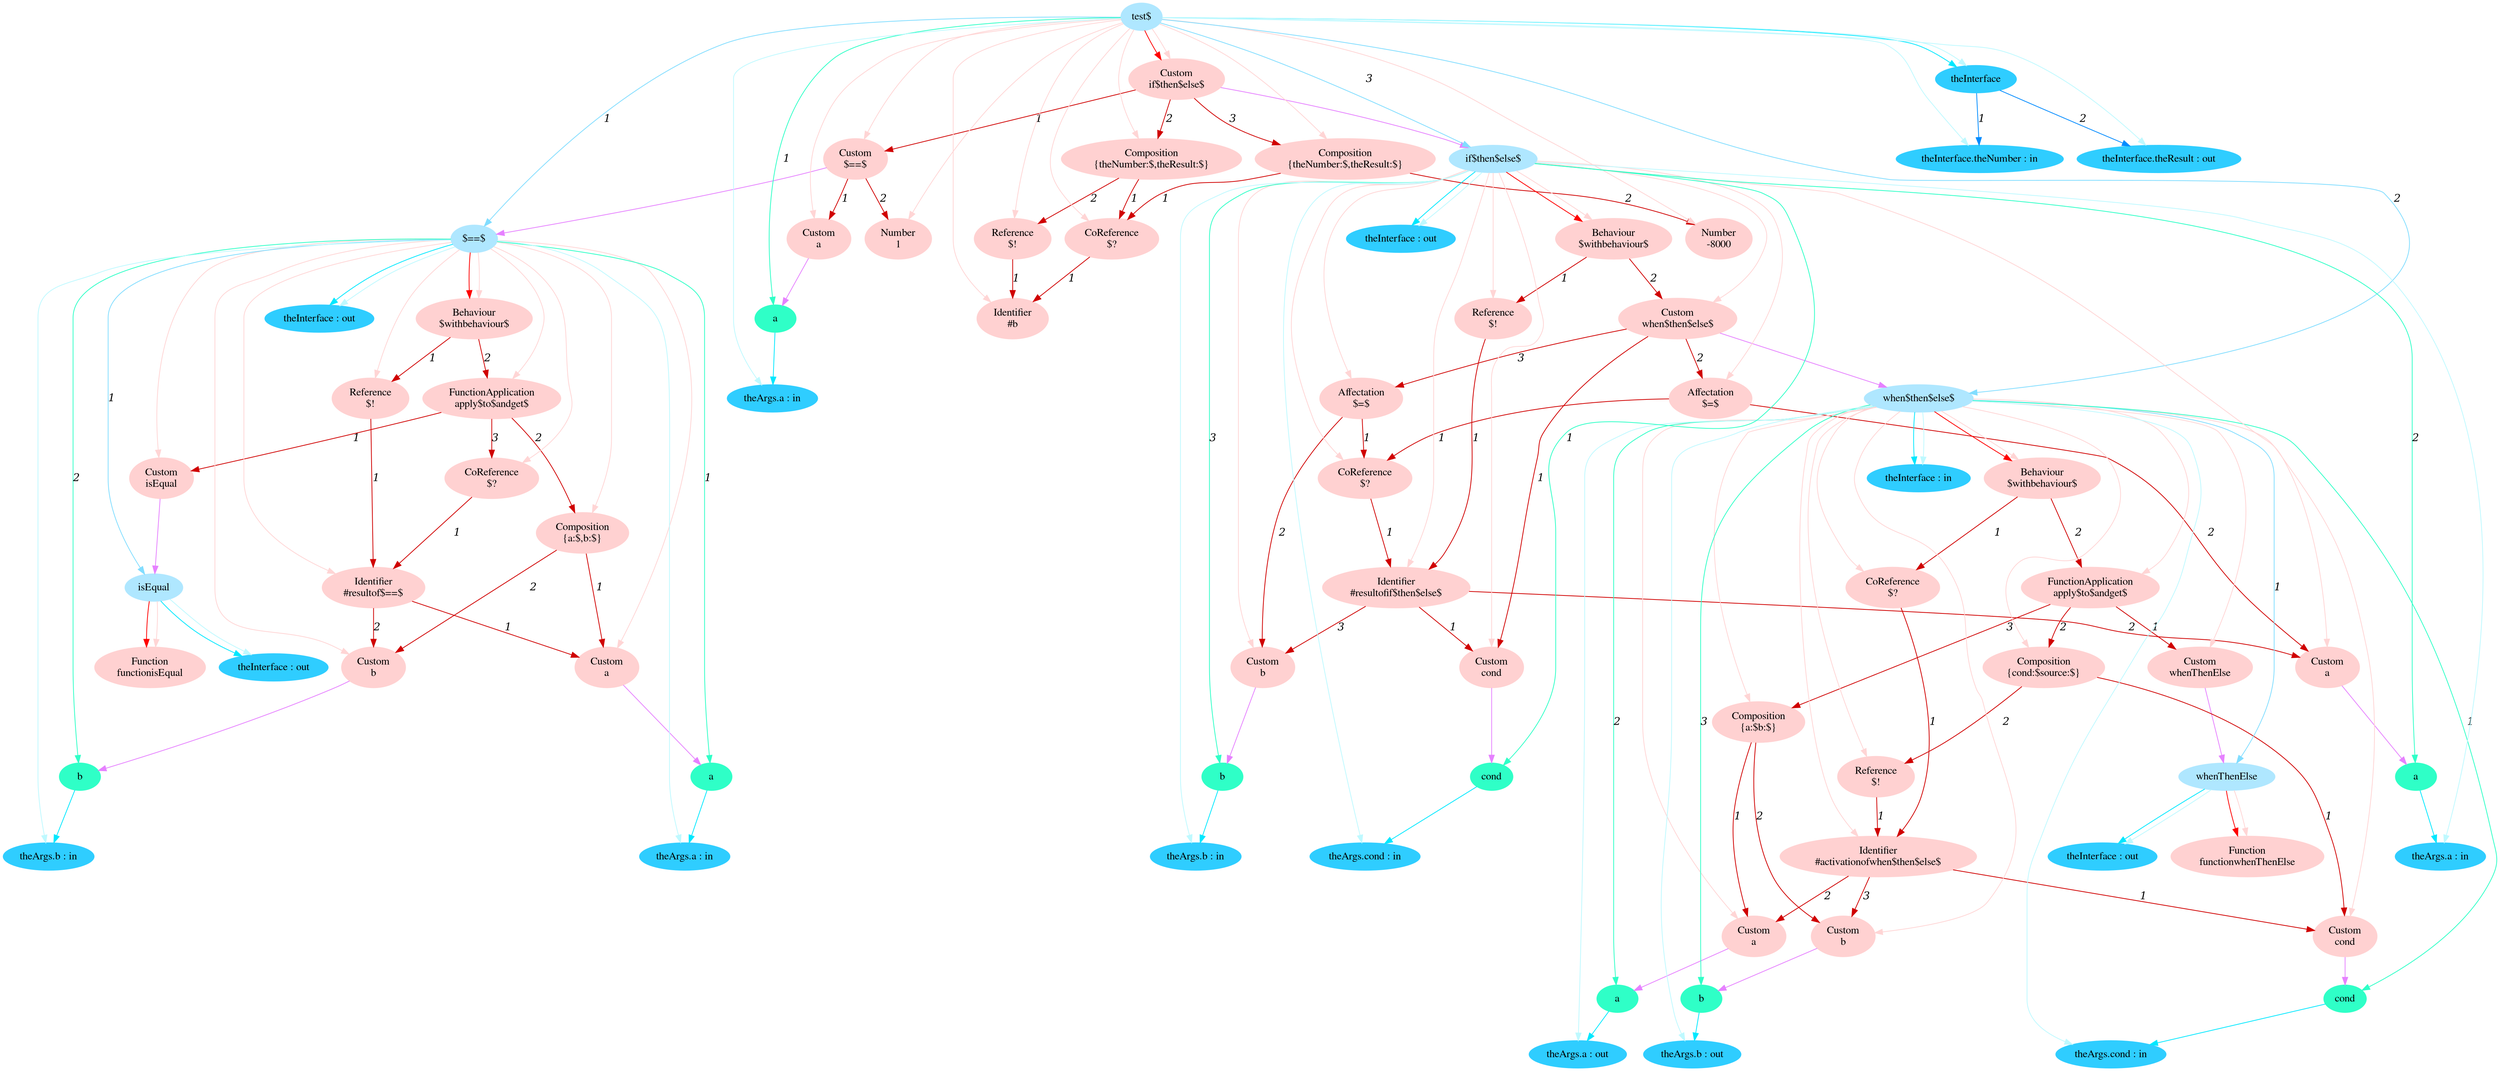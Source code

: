 digraph g{node_8503 [shape="ellipse", style="filled", color="#ffd1d1", fontname="Times", label="Function
functionisEqual" ]
node_8506 [shape="ellipse", style="filled", color="#ffd1d1", fontname="Times", label="Custom
a" ]
node_8511 [shape="ellipse", style="filled", color="#ffd1d1", fontname="Times", label="Custom
b" ]
node_8516 [shape="ellipse", style="filled", color="#ffd1d1", fontname="Times", label="Identifier
#resultof$==$" ]
node_8522 [shape="ellipse", style="filled", color="#ffd1d1", fontname="Times", label="Reference
$!" ]
node_8526 [shape="ellipse", style="filled", color="#ffd1d1", fontname="Times", label="Custom
isEqual" ]
node_8529 [shape="ellipse", style="filled", color="#ffd1d1", fontname="Times", label="Composition
{a:$,b:$}" ]
node_8534 [shape="ellipse", style="filled", color="#ffd1d1", fontname="Times", label="CoReference
$?" ]
node_8538 [shape="ellipse", style="filled", color="#ffd1d1", fontname="Times", label="FunctionApplication
apply$to$andget$" ]
node_8544 [shape="ellipse", style="filled", color="#ffd1d1", fontname="Times", label="Behaviour
$withbehaviour$" ]
node_8549 [shape="ellipse", style="filled", color="#ffd1d1", fontname="Times", label="Function
functionwhenThenElse" ]
node_8552 [shape="ellipse", style="filled", color="#ffd1d1", fontname="Times", label="Custom
cond" ]
node_8557 [shape="ellipse", style="filled", color="#ffd1d1", fontname="Times", label="Custom
a" ]
node_8562 [shape="ellipse", style="filled", color="#ffd1d1", fontname="Times", label="Custom
b" ]
node_8567 [shape="ellipse", style="filled", color="#ffd1d1", fontname="Times", label="Identifier
#activationofwhen$then$else$" ]
node_8574 [shape="ellipse", style="filled", color="#ffd1d1", fontname="Times", label="CoReference
$?" ]
node_8578 [shape="ellipse", style="filled", color="#ffd1d1", fontname="Times", label="Custom
whenThenElse" ]
node_8581 [shape="ellipse", style="filled", color="#ffd1d1", fontname="Times", label="Reference
$!" ]
node_8585 [shape="ellipse", style="filled", color="#ffd1d1", fontname="Times", label="Composition
{cond:$source:$}" ]
node_8590 [shape="ellipse", style="filled", color="#ffd1d1", fontname="Times", label="Composition
{a:$b:$}" ]
node_8595 [shape="ellipse", style="filled", color="#ffd1d1", fontname="Times", label="FunctionApplication
apply$to$andget$" ]
node_8601 [shape="ellipse", style="filled", color="#ffd1d1", fontname="Times", label="Behaviour
$withbehaviour$" ]
node_8606 [shape="ellipse", style="filled", color="#ffd1d1", fontname="Times", label="Custom
cond" ]
node_8612 [shape="ellipse", style="filled", color="#ffd1d1", fontname="Times", label="Custom
a" ]
node_8618 [shape="ellipse", style="filled", color="#ffd1d1", fontname="Times", label="Custom
b" ]
node_8624 [shape="ellipse", style="filled", color="#ffd1d1", fontname="Times", label="Identifier
#resultofif$then$else$" ]
node_8632 [shape="ellipse", style="filled", color="#ffd1d1", fontname="Times", label="Reference
$!" ]
node_8636 [shape="ellipse", style="filled", color="#ffd1d1", fontname="Times", label="CoReference
$?" ]
node_8641 [shape="ellipse", style="filled", color="#ffd1d1", fontname="Times", label="Affectation
$=$" ]
node_8646 [shape="ellipse", style="filled", color="#ffd1d1", fontname="Times", label="Affectation
$=$" ]
node_8651 [shape="ellipse", style="filled", color="#ffd1d1", fontname="Times", label="Custom
when$then$else$" ]
node_8657 [shape="ellipse", style="filled", color="#ffd1d1", fontname="Times", label="Behaviour
$withbehaviour$" ]
node_8662 [shape="ellipse", style="filled", color="#ffd1d1", fontname="Times", label="Custom
a" ]
node_8665 [shape="ellipse", style="filled", color="#ffd1d1", fontname="Times", label="Number
1" ]
node_8668 [shape="ellipse", style="filled", color="#ffd1d1", fontname="Times", label="Custom
$==$" ]
node_8673 [shape="ellipse", style="filled", color="#ffd1d1", fontname="Times", label="Identifier
#b" ]
node_8678 [shape="ellipse", style="filled", color="#ffd1d1", fontname="Times", label="CoReference
$?" ]
node_8683 [shape="ellipse", style="filled", color="#ffd1d1", fontname="Times", label="Reference
$!" ]
node_8687 [shape="ellipse", style="filled", color="#ffd1d1", fontname="Times", label="Composition
{theNumber:$,theResult:$}" ]
node_8692 [shape="ellipse", style="filled", color="#ffd1d1", fontname="Times", label="Number
-8000" ]
node_8695 [shape="ellipse", style="filled", color="#ffd1d1", fontname="Times", label="Composition
{theNumber:$,theResult:$}" ]
node_8700 [shape="ellipse", style="filled", color="#ffd1d1", fontname="Times", label="Custom
if$then$else$" ]
node_8216 [shape="ellipse", style="filled", color="#afe7ff", fontname="Times", label="test$" ]
node_8217 [shape="ellipse", style="filled", color="#afe7ff", fontname="Times", label="$==$" ]
node_8218 [shape="ellipse", style="filled", color="#afe7ff", fontname="Times", label="isEqual" ]
node_8281 [shape="ellipse", style="filled", color="#afe7ff", fontname="Times", label="when$then$else$" ]
node_8282 [shape="ellipse", style="filled", color="#afe7ff", fontname="Times", label="whenThenElse" ]
node_8362 [shape="ellipse", style="filled", color="#afe7ff", fontname="Times", label="if$then$else$" ]
node_8226 [shape="ellipse", style="filled", color="#2fffc7", fontname="Times", label="a" ]
node_8230 [shape="ellipse", style="filled", color="#2fffc7", fontname="Times", label="b" ]
node_8290 [shape="ellipse", style="filled", color="#2fffc7", fontname="Times", label="cond" ]
node_8294 [shape="ellipse", style="filled", color="#2fffc7", fontname="Times", label="a" ]
node_8298 [shape="ellipse", style="filled", color="#2fffc7", fontname="Times", label="b" ]
node_8363 [shape="ellipse", style="filled", color="#2fffc7", fontname="Times", label="cond" ]
node_8367 [shape="ellipse", style="filled", color="#2fffc7", fontname="Times", label="a" ]
node_8371 [shape="ellipse", style="filled", color="#2fffc7", fontname="Times", label="b" ]
node_8450 [shape="ellipse", style="filled", color="#2fffc7", fontname="Times", label="a" ]
node_8219 [shape="ellipse", style="filled", color="#2fcdff", fontname="Times", label="theInterface : out" ]
node_8227 [shape="ellipse", style="filled", color="#2fcdff", fontname="Times", label="theArgs.a : in" ]
node_8231 [shape="ellipse", style="filled", color="#2fcdff", fontname="Times", label="theArgs.b : in" ]
node_8236 [shape="ellipse", style="filled", color="#2fcdff", fontname="Times", label="theInterface : out" ]
node_8283 [shape="ellipse", style="filled", color="#2fcdff", fontname="Times", label="theInterface : out" ]
node_8291 [shape="ellipse", style="filled", color="#2fcdff", fontname="Times", label="theArgs.cond : in" ]
node_8295 [shape="ellipse", style="filled", color="#2fcdff", fontname="Times", label="theArgs.a : out" ]
node_8299 [shape="ellipse", style="filled", color="#2fcdff", fontname="Times", label="theArgs.b : out" ]
node_8305 [shape="ellipse", style="filled", color="#2fcdff", fontname="Times", label="theInterface : in" ]
node_8364 [shape="ellipse", style="filled", color="#2fcdff", fontname="Times", label="theArgs.cond : in" ]
node_8368 [shape="ellipse", style="filled", color="#2fcdff", fontname="Times", label="theArgs.a : in" ]
node_8372 [shape="ellipse", style="filled", color="#2fcdff", fontname="Times", label="theArgs.b : in" ]
node_8378 [shape="ellipse", style="filled", color="#2fcdff", fontname="Times", label="theInterface : out" ]
node_8451 [shape="ellipse", style="filled", color="#2fcdff", fontname="Times", label="theArgs.a : in" ]
node_8455 [shape="ellipse", style="filled", color="#2fcdff", fontname="Times", label="theInterface" ]
node_8456 [shape="ellipse", style="filled", color="#2fcdff", fontname="Times", label="theInterface.theNumber : in" ]
node_8458 [shape="ellipse", style="filled", color="#2fcdff", fontname="Times", label="theInterface.theResult : out" ]
node_8516 -> node_8506 [dir=forward, arrowHead=normal, fontname="Times-Italic", arrowsize=1, color="#d00000", label="1",  headlabel="", taillabel="" ]
node_8516 -> node_8511 [dir=forward, arrowHead=normal, fontname="Times-Italic", arrowsize=1, color="#d00000", label="2",  headlabel="", taillabel="" ]
node_8522 -> node_8516 [dir=forward, arrowHead=normal, fontname="Times-Italic", arrowsize=1, color="#d00000", label="1",  headlabel="", taillabel="" ]
node_8529 -> node_8506 [dir=forward, arrowHead=normal, fontname="Times-Italic", arrowsize=1, color="#d00000", label="1",  headlabel="", taillabel="" ]
node_8529 -> node_8511 [dir=forward, arrowHead=normal, fontname="Times-Italic", arrowsize=1, color="#d00000", label="2",  headlabel="", taillabel="" ]
node_8534 -> node_8516 [dir=forward, arrowHead=normal, fontname="Times-Italic", arrowsize=1, color="#d00000", label="1",  headlabel="", taillabel="" ]
node_8538 -> node_8526 [dir=forward, arrowHead=normal, fontname="Times-Italic", arrowsize=1, color="#d00000", label="1",  headlabel="", taillabel="" ]
node_8538 -> node_8529 [dir=forward, arrowHead=normal, fontname="Times-Italic", arrowsize=1, color="#d00000", label="2",  headlabel="", taillabel="" ]
node_8538 -> node_8534 [dir=forward, arrowHead=normal, fontname="Times-Italic", arrowsize=1, color="#d00000", label="3",  headlabel="", taillabel="" ]
node_8544 -> node_8522 [dir=forward, arrowHead=normal, fontname="Times-Italic", arrowsize=1, color="#d00000", label="1",  headlabel="", taillabel="" ]
node_8544 -> node_8538 [dir=forward, arrowHead=normal, fontname="Times-Italic", arrowsize=1, color="#d00000", label="2",  headlabel="", taillabel="" ]
node_8567 -> node_8552 [dir=forward, arrowHead=normal, fontname="Times-Italic", arrowsize=1, color="#d00000", label="1",  headlabel="", taillabel="" ]
node_8567 -> node_8557 [dir=forward, arrowHead=normal, fontname="Times-Italic", arrowsize=1, color="#d00000", label="2",  headlabel="", taillabel="" ]
node_8567 -> node_8562 [dir=forward, arrowHead=normal, fontname="Times-Italic", arrowsize=1, color="#d00000", label="3",  headlabel="", taillabel="" ]
node_8574 -> node_8567 [dir=forward, arrowHead=normal, fontname="Times-Italic", arrowsize=1, color="#d00000", label="1",  headlabel="", taillabel="" ]
node_8581 -> node_8567 [dir=forward, arrowHead=normal, fontname="Times-Italic", arrowsize=1, color="#d00000", label="1",  headlabel="", taillabel="" ]
node_8585 -> node_8552 [dir=forward, arrowHead=normal, fontname="Times-Italic", arrowsize=1, color="#d00000", label="1",  headlabel="", taillabel="" ]
node_8585 -> node_8581 [dir=forward, arrowHead=normal, fontname="Times-Italic", arrowsize=1, color="#d00000", label="2",  headlabel="", taillabel="" ]
node_8590 -> node_8557 [dir=forward, arrowHead=normal, fontname="Times-Italic", arrowsize=1, color="#d00000", label="1",  headlabel="", taillabel="" ]
node_8590 -> node_8562 [dir=forward, arrowHead=normal, fontname="Times-Italic", arrowsize=1, color="#d00000", label="2",  headlabel="", taillabel="" ]
node_8595 -> node_8578 [dir=forward, arrowHead=normal, fontname="Times-Italic", arrowsize=1, color="#d00000", label="1",  headlabel="", taillabel="" ]
node_8595 -> node_8585 [dir=forward, arrowHead=normal, fontname="Times-Italic", arrowsize=1, color="#d00000", label="2",  headlabel="", taillabel="" ]
node_8595 -> node_8590 [dir=forward, arrowHead=normal, fontname="Times-Italic", arrowsize=1, color="#d00000", label="3",  headlabel="", taillabel="" ]
node_8601 -> node_8574 [dir=forward, arrowHead=normal, fontname="Times-Italic", arrowsize=1, color="#d00000", label="1",  headlabel="", taillabel="" ]
node_8601 -> node_8595 [dir=forward, arrowHead=normal, fontname="Times-Italic", arrowsize=1, color="#d00000", label="2",  headlabel="", taillabel="" ]
node_8624 -> node_8606 [dir=forward, arrowHead=normal, fontname="Times-Italic", arrowsize=1, color="#d00000", label="1",  headlabel="", taillabel="" ]
node_8624 -> node_8612 [dir=forward, arrowHead=normal, fontname="Times-Italic", arrowsize=1, color="#d00000", label="2",  headlabel="", taillabel="" ]
node_8624 -> node_8618 [dir=forward, arrowHead=normal, fontname="Times-Italic", arrowsize=1, color="#d00000", label="3",  headlabel="", taillabel="" ]
node_8632 -> node_8624 [dir=forward, arrowHead=normal, fontname="Times-Italic", arrowsize=1, color="#d00000", label="1",  headlabel="", taillabel="" ]
node_8636 -> node_8624 [dir=forward, arrowHead=normal, fontname="Times-Italic", arrowsize=1, color="#d00000", label="1",  headlabel="", taillabel="" ]
node_8641 -> node_8612 [dir=forward, arrowHead=normal, fontname="Times-Italic", arrowsize=1, color="#d00000", label="2",  headlabel="", taillabel="" ]
node_8641 -> node_8636 [dir=forward, arrowHead=normal, fontname="Times-Italic", arrowsize=1, color="#d00000", label="1",  headlabel="", taillabel="" ]
node_8646 -> node_8618 [dir=forward, arrowHead=normal, fontname="Times-Italic", arrowsize=1, color="#d00000", label="2",  headlabel="", taillabel="" ]
node_8646 -> node_8636 [dir=forward, arrowHead=normal, fontname="Times-Italic", arrowsize=1, color="#d00000", label="1",  headlabel="", taillabel="" ]
node_8651 -> node_8606 [dir=forward, arrowHead=normal, fontname="Times-Italic", arrowsize=1, color="#d00000", label="1",  headlabel="", taillabel="" ]
node_8651 -> node_8641 [dir=forward, arrowHead=normal, fontname="Times-Italic", arrowsize=1, color="#d00000", label="2",  headlabel="", taillabel="" ]
node_8651 -> node_8646 [dir=forward, arrowHead=normal, fontname="Times-Italic", arrowsize=1, color="#d00000", label="3",  headlabel="", taillabel="" ]
node_8657 -> node_8632 [dir=forward, arrowHead=normal, fontname="Times-Italic", arrowsize=1, color="#d00000", label="1",  headlabel="", taillabel="" ]
node_8657 -> node_8651 [dir=forward, arrowHead=normal, fontname="Times-Italic", arrowsize=1, color="#d00000", label="2",  headlabel="", taillabel="" ]
node_8668 -> node_8662 [dir=forward, arrowHead=normal, fontname="Times-Italic", arrowsize=1, color="#d00000", label="1",  headlabel="", taillabel="" ]
node_8668 -> node_8665 [dir=forward, arrowHead=normal, fontname="Times-Italic", arrowsize=1, color="#d00000", label="2",  headlabel="", taillabel="" ]
node_8678 -> node_8673 [dir=forward, arrowHead=normal, fontname="Times-Italic", arrowsize=1, color="#d00000", label="1",  headlabel="", taillabel="" ]
node_8683 -> node_8673 [dir=forward, arrowHead=normal, fontname="Times-Italic", arrowsize=1, color="#d00000", label="1",  headlabel="", taillabel="" ]
node_8687 -> node_8678 [dir=forward, arrowHead=normal, fontname="Times-Italic", arrowsize=1, color="#d00000", label="1",  headlabel="", taillabel="" ]
node_8687 -> node_8683 [dir=forward, arrowHead=normal, fontname="Times-Italic", arrowsize=1, color="#d00000", label="2",  headlabel="", taillabel="" ]
node_8695 -> node_8678 [dir=forward, arrowHead=normal, fontname="Times-Italic", arrowsize=1, color="#d00000", label="1",  headlabel="", taillabel="" ]
node_8695 -> node_8692 [dir=forward, arrowHead=normal, fontname="Times-Italic", arrowsize=1, color="#d00000", label="2",  headlabel="", taillabel="" ]
node_8700 -> node_8668 [dir=forward, arrowHead=normal, fontname="Times-Italic", arrowsize=1, color="#d00000", label="1",  headlabel="", taillabel="" ]
node_8700 -> node_8687 [dir=forward, arrowHead=normal, fontname="Times-Italic", arrowsize=1, color="#d00000", label="2",  headlabel="", taillabel="" ]
node_8700 -> node_8695 [dir=forward, arrowHead=normal, fontname="Times-Italic", arrowsize=1, color="#d00000", label="3",  headlabel="", taillabel="" ]
node_8218 -> node_8503 [dir=forward, arrowHead=normal, fontname="Times-Italic", arrowsize=1, color="#ff0000", label="",  headlabel="", taillabel="" ]
node_8217 -> node_8544 [dir=forward, arrowHead=normal, fontname="Times-Italic", arrowsize=1, color="#ff0000", label="",  headlabel="", taillabel="" ]
node_8282 -> node_8549 [dir=forward, arrowHead=normal, fontname="Times-Italic", arrowsize=1, color="#ff0000", label="",  headlabel="", taillabel="" ]
node_8281 -> node_8601 [dir=forward, arrowHead=normal, fontname="Times-Italic", arrowsize=1, color="#ff0000", label="",  headlabel="", taillabel="" ]
node_8362 -> node_8657 [dir=forward, arrowHead=normal, fontname="Times-Italic", arrowsize=1, color="#ff0000", label="",  headlabel="", taillabel="" ]
node_8216 -> node_8700 [dir=forward, arrowHead=normal, fontname="Times-Italic", arrowsize=1, color="#ff0000", label="",  headlabel="", taillabel="" ]
node_8218 -> node_8503 [dir=forward, arrowHead=normal, fontname="Times-Italic", arrowsize=1, color="#ffd5d5", label="",  headlabel="", taillabel="" ]
node_8217 -> node_8506 [dir=forward, arrowHead=normal, fontname="Times-Italic", arrowsize=1, color="#ffd5d5", label="",  headlabel="", taillabel="" ]
node_8217 -> node_8511 [dir=forward, arrowHead=normal, fontname="Times-Italic", arrowsize=1, color="#ffd5d5", label="",  headlabel="", taillabel="" ]
node_8217 -> node_8516 [dir=forward, arrowHead=normal, fontname="Times-Italic", arrowsize=1, color="#ffd5d5", label="",  headlabel="", taillabel="" ]
node_8217 -> node_8522 [dir=forward, arrowHead=normal, fontname="Times-Italic", arrowsize=1, color="#ffd5d5", label="",  headlabel="", taillabel="" ]
node_8217 -> node_8526 [dir=forward, arrowHead=normal, fontname="Times-Italic", arrowsize=1, color="#ffd5d5", label="",  headlabel="", taillabel="" ]
node_8217 -> node_8529 [dir=forward, arrowHead=normal, fontname="Times-Italic", arrowsize=1, color="#ffd5d5", label="",  headlabel="", taillabel="" ]
node_8217 -> node_8534 [dir=forward, arrowHead=normal, fontname="Times-Italic", arrowsize=1, color="#ffd5d5", label="",  headlabel="", taillabel="" ]
node_8217 -> node_8538 [dir=forward, arrowHead=normal, fontname="Times-Italic", arrowsize=1, color="#ffd5d5", label="",  headlabel="", taillabel="" ]
node_8217 -> node_8544 [dir=forward, arrowHead=normal, fontname="Times-Italic", arrowsize=1, color="#ffd5d5", label="",  headlabel="", taillabel="" ]
node_8282 -> node_8549 [dir=forward, arrowHead=normal, fontname="Times-Italic", arrowsize=1, color="#ffd5d5", label="",  headlabel="", taillabel="" ]
node_8281 -> node_8552 [dir=forward, arrowHead=normal, fontname="Times-Italic", arrowsize=1, color="#ffd5d5", label="",  headlabel="", taillabel="" ]
node_8281 -> node_8557 [dir=forward, arrowHead=normal, fontname="Times-Italic", arrowsize=1, color="#ffd5d5", label="",  headlabel="", taillabel="" ]
node_8281 -> node_8562 [dir=forward, arrowHead=normal, fontname="Times-Italic", arrowsize=1, color="#ffd5d5", label="",  headlabel="", taillabel="" ]
node_8281 -> node_8567 [dir=forward, arrowHead=normal, fontname="Times-Italic", arrowsize=1, color="#ffd5d5", label="",  headlabel="", taillabel="" ]
node_8281 -> node_8574 [dir=forward, arrowHead=normal, fontname="Times-Italic", arrowsize=1, color="#ffd5d5", label="",  headlabel="", taillabel="" ]
node_8281 -> node_8578 [dir=forward, arrowHead=normal, fontname="Times-Italic", arrowsize=1, color="#ffd5d5", label="",  headlabel="", taillabel="" ]
node_8281 -> node_8581 [dir=forward, arrowHead=normal, fontname="Times-Italic", arrowsize=1, color="#ffd5d5", label="",  headlabel="", taillabel="" ]
node_8281 -> node_8585 [dir=forward, arrowHead=normal, fontname="Times-Italic", arrowsize=1, color="#ffd5d5", label="",  headlabel="", taillabel="" ]
node_8281 -> node_8590 [dir=forward, arrowHead=normal, fontname="Times-Italic", arrowsize=1, color="#ffd5d5", label="",  headlabel="", taillabel="" ]
node_8281 -> node_8595 [dir=forward, arrowHead=normal, fontname="Times-Italic", arrowsize=1, color="#ffd5d5", label="",  headlabel="", taillabel="" ]
node_8281 -> node_8601 [dir=forward, arrowHead=normal, fontname="Times-Italic", arrowsize=1, color="#ffd5d5", label="",  headlabel="", taillabel="" ]
node_8362 -> node_8606 [dir=forward, arrowHead=normal, fontname="Times-Italic", arrowsize=1, color="#ffd5d5", label="",  headlabel="", taillabel="" ]
node_8362 -> node_8612 [dir=forward, arrowHead=normal, fontname="Times-Italic", arrowsize=1, color="#ffd5d5", label="",  headlabel="", taillabel="" ]
node_8362 -> node_8618 [dir=forward, arrowHead=normal, fontname="Times-Italic", arrowsize=1, color="#ffd5d5", label="",  headlabel="", taillabel="" ]
node_8362 -> node_8624 [dir=forward, arrowHead=normal, fontname="Times-Italic", arrowsize=1, color="#ffd5d5", label="",  headlabel="", taillabel="" ]
node_8362 -> node_8632 [dir=forward, arrowHead=normal, fontname="Times-Italic", arrowsize=1, color="#ffd5d5", label="",  headlabel="", taillabel="" ]
node_8362 -> node_8636 [dir=forward, arrowHead=normal, fontname="Times-Italic", arrowsize=1, color="#ffd5d5", label="",  headlabel="", taillabel="" ]
node_8362 -> node_8641 [dir=forward, arrowHead=normal, fontname="Times-Italic", arrowsize=1, color="#ffd5d5", label="",  headlabel="", taillabel="" ]
node_8362 -> node_8646 [dir=forward, arrowHead=normal, fontname="Times-Italic", arrowsize=1, color="#ffd5d5", label="",  headlabel="", taillabel="" ]
node_8362 -> node_8651 [dir=forward, arrowHead=normal, fontname="Times-Italic", arrowsize=1, color="#ffd5d5", label="",  headlabel="", taillabel="" ]
node_8362 -> node_8657 [dir=forward, arrowHead=normal, fontname="Times-Italic", arrowsize=1, color="#ffd5d5", label="",  headlabel="", taillabel="" ]
node_8216 -> node_8662 [dir=forward, arrowHead=normal, fontname="Times-Italic", arrowsize=1, color="#ffd5d5", label="",  headlabel="", taillabel="" ]
node_8216 -> node_8665 [dir=forward, arrowHead=normal, fontname="Times-Italic", arrowsize=1, color="#ffd5d5", label="",  headlabel="", taillabel="" ]
node_8216 -> node_8668 [dir=forward, arrowHead=normal, fontname="Times-Italic", arrowsize=1, color="#ffd5d5", label="",  headlabel="", taillabel="" ]
node_8216 -> node_8673 [dir=forward, arrowHead=normal, fontname="Times-Italic", arrowsize=1, color="#ffd5d5", label="",  headlabel="", taillabel="" ]
node_8216 -> node_8678 [dir=forward, arrowHead=normal, fontname="Times-Italic", arrowsize=1, color="#ffd5d5", label="",  headlabel="", taillabel="" ]
node_8216 -> node_8683 [dir=forward, arrowHead=normal, fontname="Times-Italic", arrowsize=1, color="#ffd5d5", label="",  headlabel="", taillabel="" ]
node_8216 -> node_8687 [dir=forward, arrowHead=normal, fontname="Times-Italic", arrowsize=1, color="#ffd5d5", label="",  headlabel="", taillabel="" ]
node_8216 -> node_8692 [dir=forward, arrowHead=normal, fontname="Times-Italic", arrowsize=1, color="#ffd5d5", label="",  headlabel="", taillabel="" ]
node_8216 -> node_8695 [dir=forward, arrowHead=normal, fontname="Times-Italic", arrowsize=1, color="#ffd5d5", label="",  headlabel="", taillabel="" ]
node_8216 -> node_8700 [dir=forward, arrowHead=normal, fontname="Times-Italic", arrowsize=1, color="#ffd5d5", label="",  headlabel="", taillabel="" ]
node_8217 -> node_8226 [dir=forward, arrowHead=normal, fontname="Times-Italic", arrowsize=1, color="#2fffc7", label="1",  headlabel="", taillabel="" ]
node_8217 -> node_8230 [dir=forward, arrowHead=normal, fontname="Times-Italic", arrowsize=1, color="#2fffc7", label="2",  headlabel="", taillabel="" ]
node_8281 -> node_8290 [dir=forward, arrowHead=normal, fontname="Times-Italic", arrowsize=1, color="#2fffc7", label="1",  headlabel="", taillabel="" ]
node_8281 -> node_8294 [dir=forward, arrowHead=normal, fontname="Times-Italic", arrowsize=1, color="#2fffc7", label="2",  headlabel="", taillabel="" ]
node_8281 -> node_8298 [dir=forward, arrowHead=normal, fontname="Times-Italic", arrowsize=1, color="#2fffc7", label="3",  headlabel="", taillabel="" ]
node_8362 -> node_8363 [dir=forward, arrowHead=normal, fontname="Times-Italic", arrowsize=1, color="#2fffc7", label="1",  headlabel="", taillabel="" ]
node_8362 -> node_8367 [dir=forward, arrowHead=normal, fontname="Times-Italic", arrowsize=1, color="#2fffc7", label="2",  headlabel="", taillabel="" ]
node_8362 -> node_8371 [dir=forward, arrowHead=normal, fontname="Times-Italic", arrowsize=1, color="#2fffc7", label="3",  headlabel="", taillabel="" ]
node_8216 -> node_8450 [dir=forward, arrowHead=normal, fontname="Times-Italic", arrowsize=1, color="#2fffc7", label="1",  headlabel="", taillabel="" ]
node_8226 -> node_8227 [dir=forward, arrowHead=normal, fontname="Times-Italic", arrowsize=1, color="#00e8ff", label="",  headlabel="", taillabel="" ]
node_8230 -> node_8231 [dir=forward, arrowHead=normal, fontname="Times-Italic", arrowsize=1, color="#00e8ff", label="",  headlabel="", taillabel="" ]
node_8290 -> node_8291 [dir=forward, arrowHead=normal, fontname="Times-Italic", arrowsize=1, color="#00e8ff", label="",  headlabel="", taillabel="" ]
node_8294 -> node_8295 [dir=forward, arrowHead=normal, fontname="Times-Italic", arrowsize=1, color="#00e8ff", label="",  headlabel="", taillabel="" ]
node_8298 -> node_8299 [dir=forward, arrowHead=normal, fontname="Times-Italic", arrowsize=1, color="#00e8ff", label="",  headlabel="", taillabel="" ]
node_8363 -> node_8364 [dir=forward, arrowHead=normal, fontname="Times-Italic", arrowsize=1, color="#00e8ff", label="",  headlabel="", taillabel="" ]
node_8367 -> node_8368 [dir=forward, arrowHead=normal, fontname="Times-Italic", arrowsize=1, color="#00e8ff", label="",  headlabel="", taillabel="" ]
node_8371 -> node_8372 [dir=forward, arrowHead=normal, fontname="Times-Italic", arrowsize=1, color="#00e8ff", label="",  headlabel="", taillabel="" ]
node_8450 -> node_8451 [dir=forward, arrowHead=normal, fontname="Times-Italic", arrowsize=1, color="#00e8ff", label="",  headlabel="", taillabel="" ]
node_8218 -> node_8219 [dir=forward, arrowHead=normal, fontname="Times-Italic", arrowsize=1, color="#00e8ff", label="",  headlabel="", taillabel="" ]
node_8217 -> node_8236 [dir=forward, arrowHead=normal, fontname="Times-Italic", arrowsize=1, color="#00e8ff", label="",  headlabel="", taillabel="" ]
node_8282 -> node_8283 [dir=forward, arrowHead=normal, fontname="Times-Italic", arrowsize=1, color="#00e8ff", label="",  headlabel="", taillabel="" ]
node_8281 -> node_8305 [dir=forward, arrowHead=normal, fontname="Times-Italic", arrowsize=1, color="#00e8ff", label="",  headlabel="", taillabel="" ]
node_8362 -> node_8378 [dir=forward, arrowHead=normal, fontname="Times-Italic", arrowsize=1, color="#00e8ff", label="",  headlabel="", taillabel="" ]
node_8216 -> node_8455 [dir=forward, arrowHead=normal, fontname="Times-Italic", arrowsize=1, color="#00e8ff", label="",  headlabel="", taillabel="" ]
node_8218 -> node_8219 [dir=forward, arrowHead=normal, fontname="Times-Italic", arrowsize=1, color="#bef9ff", label="",  headlabel="", taillabel="" ]
node_8217 -> node_8227 [dir=forward, arrowHead=normal, fontname="Times-Italic", arrowsize=1, color="#bef9ff", label="",  headlabel="", taillabel="" ]
node_8217 -> node_8231 [dir=forward, arrowHead=normal, fontname="Times-Italic", arrowsize=1, color="#bef9ff", label="",  headlabel="", taillabel="" ]
node_8217 -> node_8236 [dir=forward, arrowHead=normal, fontname="Times-Italic", arrowsize=1, color="#bef9ff", label="",  headlabel="", taillabel="" ]
node_8282 -> node_8283 [dir=forward, arrowHead=normal, fontname="Times-Italic", arrowsize=1, color="#bef9ff", label="",  headlabel="", taillabel="" ]
node_8281 -> node_8291 [dir=forward, arrowHead=normal, fontname="Times-Italic", arrowsize=1, color="#bef9ff", label="",  headlabel="", taillabel="" ]
node_8281 -> node_8295 [dir=forward, arrowHead=normal, fontname="Times-Italic", arrowsize=1, color="#bef9ff", label="",  headlabel="", taillabel="" ]
node_8281 -> node_8299 [dir=forward, arrowHead=normal, fontname="Times-Italic", arrowsize=1, color="#bef9ff", label="",  headlabel="", taillabel="" ]
node_8281 -> node_8305 [dir=forward, arrowHead=normal, fontname="Times-Italic", arrowsize=1, color="#bef9ff", label="",  headlabel="", taillabel="" ]
node_8362 -> node_8364 [dir=forward, arrowHead=normal, fontname="Times-Italic", arrowsize=1, color="#bef9ff", label="",  headlabel="", taillabel="" ]
node_8362 -> node_8368 [dir=forward, arrowHead=normal, fontname="Times-Italic", arrowsize=1, color="#bef9ff", label="",  headlabel="", taillabel="" ]
node_8362 -> node_8372 [dir=forward, arrowHead=normal, fontname="Times-Italic", arrowsize=1, color="#bef9ff", label="",  headlabel="", taillabel="" ]
node_8362 -> node_8378 [dir=forward, arrowHead=normal, fontname="Times-Italic", arrowsize=1, color="#bef9ff", label="",  headlabel="", taillabel="" ]
node_8216 -> node_8451 [dir=forward, arrowHead=normal, fontname="Times-Italic", arrowsize=1, color="#bef9ff", label="",  headlabel="", taillabel="" ]
node_8216 -> node_8456 [dir=forward, arrowHead=normal, fontname="Times-Italic", arrowsize=1, color="#bef9ff", label="",  headlabel="", taillabel="" ]
node_8216 -> node_8458 [dir=forward, arrowHead=normal, fontname="Times-Italic", arrowsize=1, color="#bef9ff", label="",  headlabel="", taillabel="" ]
node_8216 -> node_8455 [dir=forward, arrowHead=normal, fontname="Times-Italic", arrowsize=1, color="#bef9ff", label="",  headlabel="", taillabel="" ]
node_8455 -> node_8456 [dir=forward, arrowHead=normal, fontname="Times-Italic", arrowsize=1, color="#008cff", label="1",  headlabel="", taillabel="" ]
node_8455 -> node_8458 [dir=forward, arrowHead=normal, fontname="Times-Italic", arrowsize=1, color="#008cff", label="2",  headlabel="", taillabel="" ]
node_8217 -> node_8218 [dir=forward, arrowHead=normal, fontname="Times-Italic", arrowsize=1, color="#81ddff", label="1",  headlabel="", taillabel="" ]
node_8281 -> node_8282 [dir=forward, arrowHead=normal, fontname="Times-Italic", arrowsize=1, color="#81ddff", label="1",  headlabel="", taillabel="" ]
node_8216 -> node_8217 [dir=forward, arrowHead=normal, fontname="Times-Italic", arrowsize=1, color="#81ddff", label="1",  headlabel="", taillabel="" ]
node_8216 -> node_8281 [dir=forward, arrowHead=normal, fontname="Times-Italic", arrowsize=1, color="#81ddff", label="2",  headlabel="", taillabel="" ]
node_8216 -> node_8362 [dir=forward, arrowHead=normal, fontname="Times-Italic", arrowsize=1, color="#81ddff", label="3",  headlabel="", taillabel="" ]
node_8506 -> node_8226 [dir=forward, arrowHead=normal, fontname="Times-Italic", arrowsize=1, color="#e681ff", label="",  headlabel="", taillabel="" ]
node_8511 -> node_8230 [dir=forward, arrowHead=normal, fontname="Times-Italic", arrowsize=1, color="#e681ff", label="",  headlabel="", taillabel="" ]
node_8526 -> node_8218 [dir=forward, arrowHead=normal, fontname="Times-Italic", arrowsize=1, color="#e681ff", label="",  headlabel="", taillabel="" ]
node_8552 -> node_8290 [dir=forward, arrowHead=normal, fontname="Times-Italic", arrowsize=1, color="#e681ff", label="",  headlabel="", taillabel="" ]
node_8557 -> node_8294 [dir=forward, arrowHead=normal, fontname="Times-Italic", arrowsize=1, color="#e681ff", label="",  headlabel="", taillabel="" ]
node_8562 -> node_8298 [dir=forward, arrowHead=normal, fontname="Times-Italic", arrowsize=1, color="#e681ff", label="",  headlabel="", taillabel="" ]
node_8578 -> node_8282 [dir=forward, arrowHead=normal, fontname="Times-Italic", arrowsize=1, color="#e681ff", label="",  headlabel="", taillabel="" ]
node_8606 -> node_8363 [dir=forward, arrowHead=normal, fontname="Times-Italic", arrowsize=1, color="#e681ff", label="",  headlabel="", taillabel="" ]
node_8612 -> node_8367 [dir=forward, arrowHead=normal, fontname="Times-Italic", arrowsize=1, color="#e681ff", label="",  headlabel="", taillabel="" ]
node_8618 -> node_8371 [dir=forward, arrowHead=normal, fontname="Times-Italic", arrowsize=1, color="#e681ff", label="",  headlabel="", taillabel="" ]
node_8651 -> node_8281 [dir=forward, arrowHead=normal, fontname="Times-Italic", arrowsize=1, color="#e681ff", label="",  headlabel="", taillabel="" ]
node_8662 -> node_8450 [dir=forward, arrowHead=normal, fontname="Times-Italic", arrowsize=1, color="#e681ff", label="",  headlabel="", taillabel="" ]
node_8668 -> node_8217 [dir=forward, arrowHead=normal, fontname="Times-Italic", arrowsize=1, color="#e681ff", label="",  headlabel="", taillabel="" ]
node_8700 -> node_8362 [dir=forward, arrowHead=normal, fontname="Times-Italic", arrowsize=1, color="#e681ff", label="",  headlabel="", taillabel="" ]
}